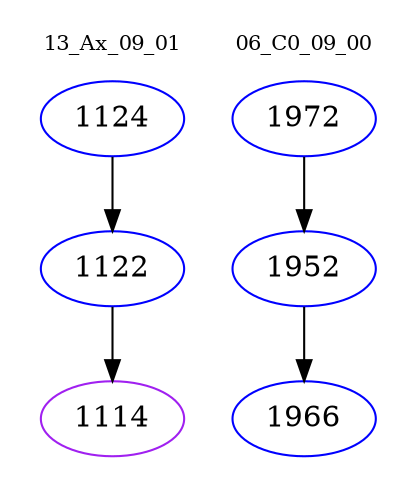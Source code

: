 digraph{
subgraph cluster_0 {
color = white
label = "13_Ax_09_01";
fontsize=10;
T0_1124 [label="1124", color="blue"]
T0_1124 -> T0_1122 [color="black"]
T0_1122 [label="1122", color="blue"]
T0_1122 -> T0_1114 [color="black"]
T0_1114 [label="1114", color="purple"]
}
subgraph cluster_1 {
color = white
label = "06_C0_09_00";
fontsize=10;
T1_1972 [label="1972", color="blue"]
T1_1972 -> T1_1952 [color="black"]
T1_1952 [label="1952", color="blue"]
T1_1952 -> T1_1966 [color="black"]
T1_1966 [label="1966", color="blue"]
}
}

